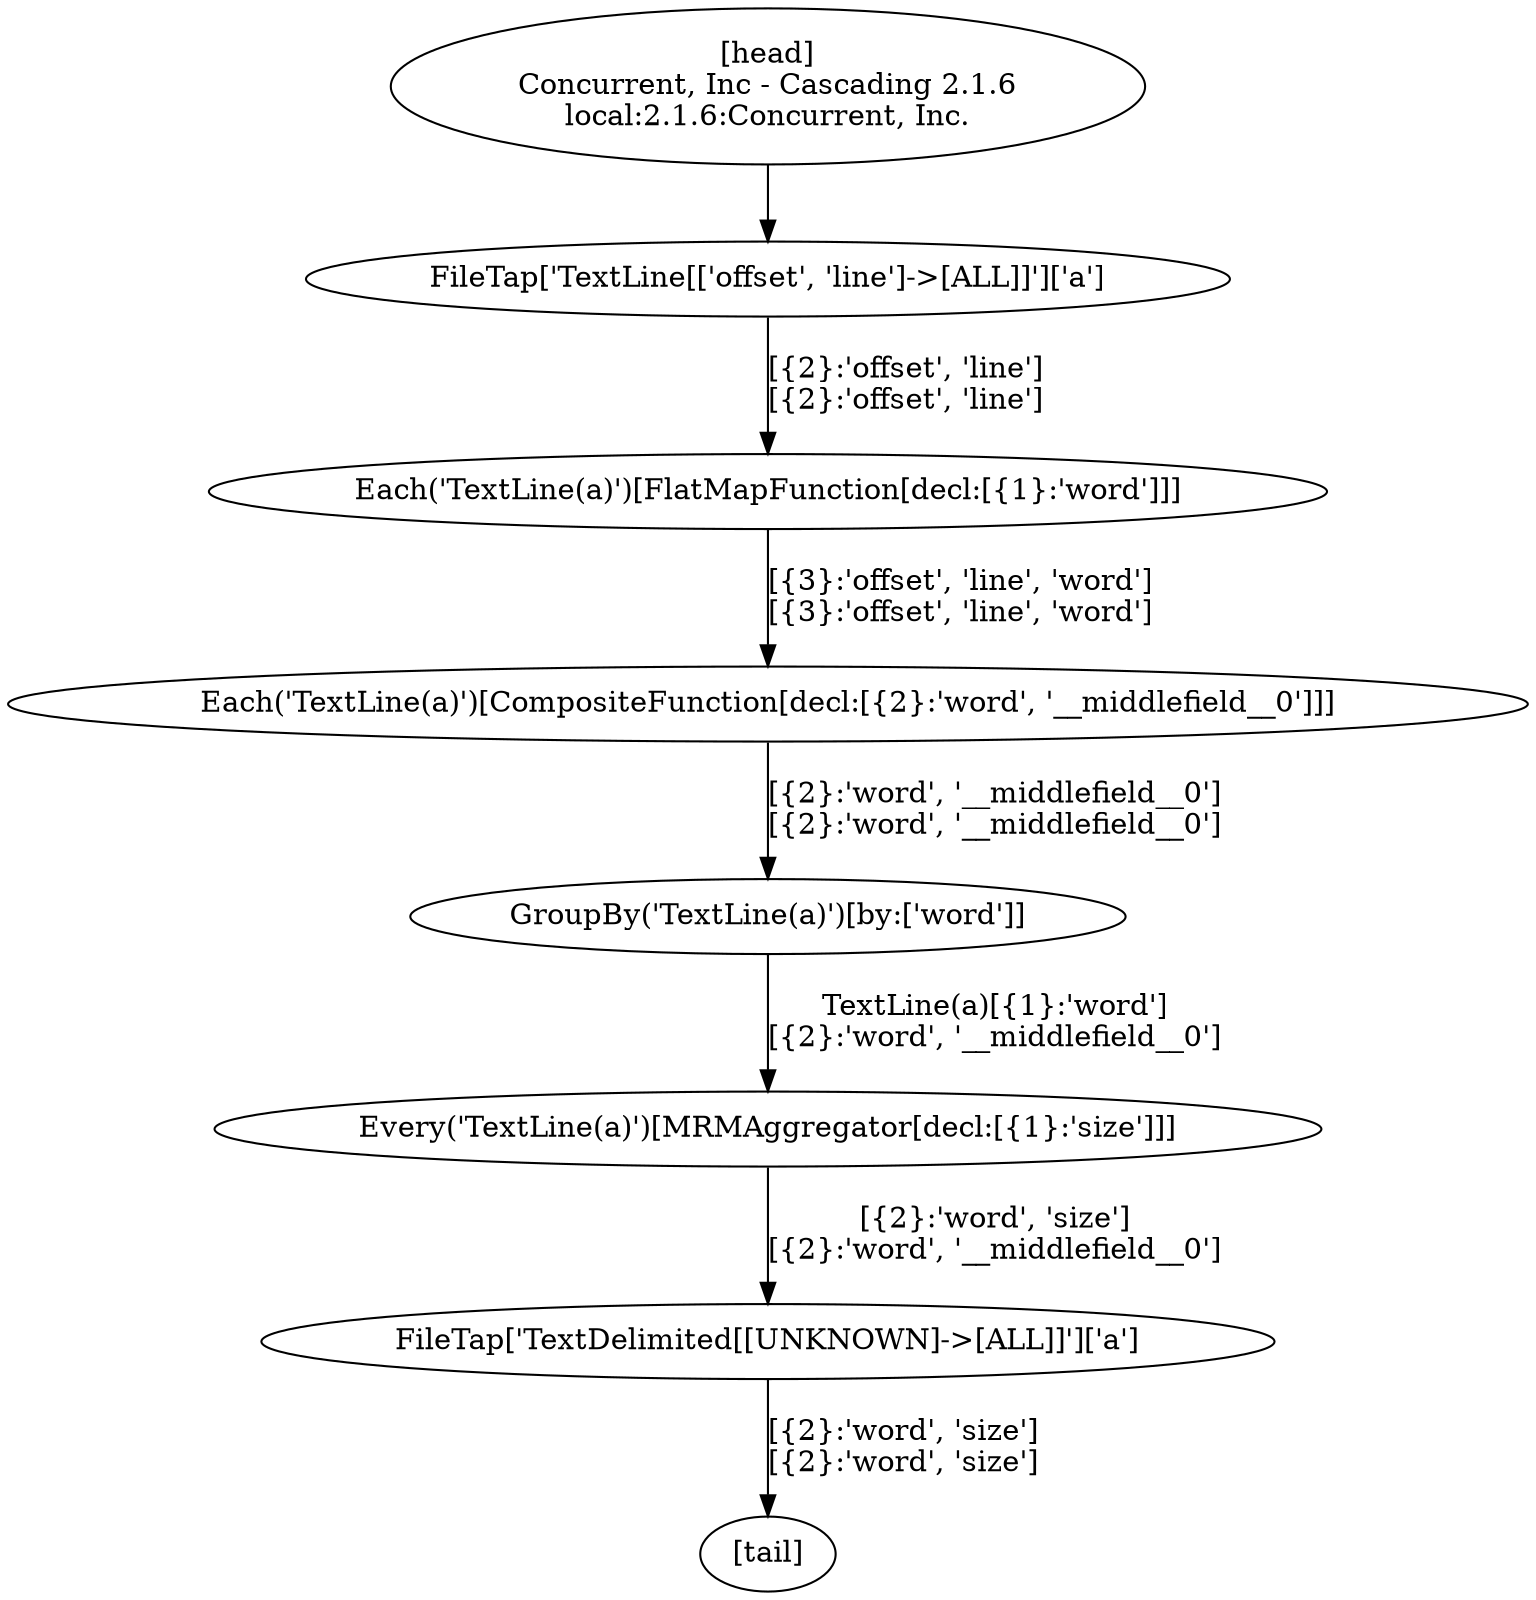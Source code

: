 digraph G {
  1 [label = "FileTap['TextDelimited[[UNKNOWN]->[ALL]]']['a']"];
  2 [label = "Every('TextLine(a)')[MRMAggregator[decl:[{1}:'size']]]"];
  3 [label = "GroupBy('TextLine(a)')[by:['word']]"];
  4 [label = "Each('TextLine(a)')[CompositeFunction[decl:[{2}:'word', '__middlefield__0']]]"];
  5 [label = "Each('TextLine(a)')[FlatMapFunction[decl:[{1}:'word']]]"];
  6 [label = "FileTap['TextLine[['offset', 'line']->[ALL]]']['a']"];
  7 [label = "[head]\nConcurrent, Inc - Cascading 2.1.6\nlocal:2.1.6:Concurrent, Inc."];
  8 [label = "[tail]"];
  5 -> 4 [label = "[{3}:'offset', 'line', 'word']\n[{3}:'offset', 'line', 'word']"];
  4 -> 3 [label = "[{2}:'word', '__middlefield__0']\n[{2}:'word', '__middlefield__0']"];
  3 -> 2 [label = "TextLine(a)[{1}:'word']\n[{2}:'word', '__middlefield__0']"];
  7 -> 6 [label = ""];
  1 -> 8 [label = "[{2}:'word', 'size']\n[{2}:'word', 'size']"];
  6 -> 5 [label = "[{2}:'offset', 'line']\n[{2}:'offset', 'line']"];
  2 -> 1 [label = "[{2}:'word', 'size']\n[{2}:'word', '__middlefield__0']"];
}

